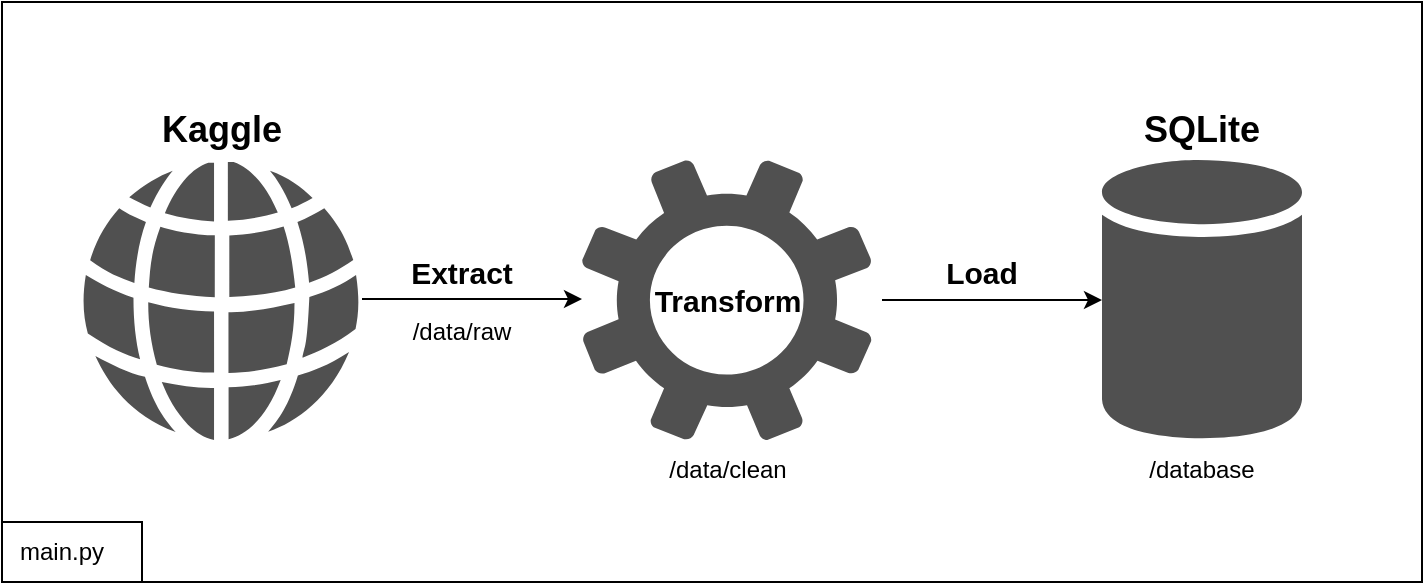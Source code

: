 <mxfile version="28.2.7">
  <diagram name="Página-1" id="GbVgwtEzpV3l9Pa_YQuV">
    <mxGraphModel dx="1771" dy="358" grid="1" gridSize="10" guides="1" tooltips="1" connect="1" arrows="1" fold="1" page="0" pageScale="1" pageWidth="827" pageHeight="1169" math="0" shadow="0">
      <root>
        <mxCell id="0" />
        <mxCell id="1" parent="0" />
        <mxCell id="CbZgWEF0q6MDqlBdlFNe-30" value="" style="rounded=0;whiteSpace=wrap;html=1;" vertex="1" parent="1">
          <mxGeometry x="-170" y="440" width="710" height="290" as="geometry" />
        </mxCell>
        <mxCell id="CbZgWEF0q6MDqlBdlFNe-15" value="" style="sketch=0;pointerEvents=1;shadow=0;dashed=0;html=1;strokeColor=none;labelPosition=center;verticalLabelPosition=bottom;verticalAlign=top;align=center;fillColor=#505050;shape=mxgraph.mscae.enterprise.settings" vertex="1" parent="1">
          <mxGeometry x="120" y="519" width="145" height="140" as="geometry" />
        </mxCell>
        <mxCell id="CbZgWEF0q6MDqlBdlFNe-16" value="" style="sketch=0;pointerEvents=1;shadow=0;dashed=0;html=1;strokeColor=none;fillColor=#505050;labelPosition=center;verticalLabelPosition=bottom;verticalAlign=top;outlineConnect=0;align=center;shape=mxgraph.office.concepts.globe_internet;" vertex="1" parent="1">
          <mxGeometry x="-130" y="520" width="139" height="139" as="geometry" />
        </mxCell>
        <mxCell id="CbZgWEF0q6MDqlBdlFNe-17" value="" style="sketch=0;shadow=0;dashed=0;html=1;strokeColor=none;fillColor=#505050;labelPosition=center;verticalLabelPosition=bottom;verticalAlign=top;outlineConnect=0;align=center;shape=mxgraph.office.databases.database;" vertex="1" parent="1">
          <mxGeometry x="380" y="519" width="100" height="140" as="geometry" />
        </mxCell>
        <mxCell id="CbZgWEF0q6MDqlBdlFNe-19" value="" style="endArrow=classic;html=1;rounded=0;" edge="1" parent="1">
          <mxGeometry width="50" height="50" relative="1" as="geometry">
            <mxPoint x="10" y="588.5" as="sourcePoint" />
            <mxPoint x="120" y="588.5" as="targetPoint" />
          </mxGeometry>
        </mxCell>
        <mxCell id="CbZgWEF0q6MDqlBdlFNe-20" value="" style="endArrow=classic;html=1;rounded=0;" edge="1" parent="1">
          <mxGeometry width="50" height="50" relative="1" as="geometry">
            <mxPoint x="270" y="589" as="sourcePoint" />
            <mxPoint x="380" y="589" as="targetPoint" />
          </mxGeometry>
        </mxCell>
        <mxCell id="CbZgWEF0q6MDqlBdlFNe-21" value="&lt;font style=&quot;font-size: 15px;&quot;&gt;Extract&lt;/font&gt;" style="text;html=1;whiteSpace=wrap;strokeColor=none;fillColor=none;align=center;verticalAlign=middle;rounded=0;fontStyle=1" vertex="1" parent="1">
          <mxGeometry x="30" y="560" width="60" height="30" as="geometry" />
        </mxCell>
        <mxCell id="CbZgWEF0q6MDqlBdlFNe-22" value="&lt;font style=&quot;font-size: 15px;&quot;&gt;Load&lt;/font&gt;" style="text;html=1;whiteSpace=wrap;strokeColor=none;fillColor=none;align=center;verticalAlign=middle;rounded=0;fontStyle=1" vertex="1" parent="1">
          <mxGeometry x="290" y="560" width="60" height="30" as="geometry" />
        </mxCell>
        <mxCell id="CbZgWEF0q6MDqlBdlFNe-24" value="&lt;font style=&quot;font-size: 15px;&quot;&gt;Transform&lt;/font&gt;" style="text;html=1;whiteSpace=wrap;strokeColor=none;fillColor=none;align=center;verticalAlign=middle;rounded=0;fontStyle=1" vertex="1" parent="1">
          <mxGeometry x="162.5" y="574" width="60" height="30" as="geometry" />
        </mxCell>
        <mxCell id="CbZgWEF0q6MDqlBdlFNe-25" value="&lt;font style=&quot;font-size: 18px;&quot;&gt;Kaggle&lt;/font&gt;" style="text;html=1;whiteSpace=wrap;strokeColor=none;fillColor=none;align=center;verticalAlign=middle;rounded=0;fontStyle=1" vertex="1" parent="1">
          <mxGeometry x="-90.5" y="489" width="60" height="30" as="geometry" />
        </mxCell>
        <mxCell id="CbZgWEF0q6MDqlBdlFNe-26" value="/data/raw" style="text;html=1;whiteSpace=wrap;strokeColor=none;fillColor=none;align=center;verticalAlign=middle;rounded=0;" vertex="1" parent="1">
          <mxGeometry x="30" y="590" width="60" height="30" as="geometry" />
        </mxCell>
        <mxCell id="CbZgWEF0q6MDqlBdlFNe-27" value="/data/clean" style="text;html=1;whiteSpace=wrap;strokeColor=none;fillColor=none;align=center;verticalAlign=middle;rounded=0;" vertex="1" parent="1">
          <mxGeometry x="162.5" y="659" width="60" height="30" as="geometry" />
        </mxCell>
        <mxCell id="CbZgWEF0q6MDqlBdlFNe-28" value="/database" style="text;html=1;whiteSpace=wrap;strokeColor=none;fillColor=none;align=center;verticalAlign=middle;rounded=0;" vertex="1" parent="1">
          <mxGeometry x="400" y="659" width="60" height="30" as="geometry" />
        </mxCell>
        <mxCell id="CbZgWEF0q6MDqlBdlFNe-29" value="&lt;font style=&quot;font-size: 18px;&quot;&gt;&lt;b&gt;SQLite&lt;/b&gt;&lt;/font&gt;" style="text;html=1;whiteSpace=wrap;strokeColor=none;fillColor=none;align=center;verticalAlign=middle;rounded=0;strokeWidth=1;" vertex="1" parent="1">
          <mxGeometry x="400" y="489" width="60" height="30" as="geometry" />
        </mxCell>
        <mxCell id="CbZgWEF0q6MDqlBdlFNe-32" value="" style="rounded=0;whiteSpace=wrap;html=1;" vertex="1" parent="1">
          <mxGeometry x="-170" y="700" width="70" height="30" as="geometry" />
        </mxCell>
        <mxCell id="CbZgWEF0q6MDqlBdlFNe-31" value="main.py" style="text;html=1;whiteSpace=wrap;strokeColor=none;fillColor=none;align=center;verticalAlign=middle;rounded=0;" vertex="1" parent="1">
          <mxGeometry x="-170" y="700" width="60" height="30" as="geometry" />
        </mxCell>
      </root>
    </mxGraphModel>
  </diagram>
</mxfile>
